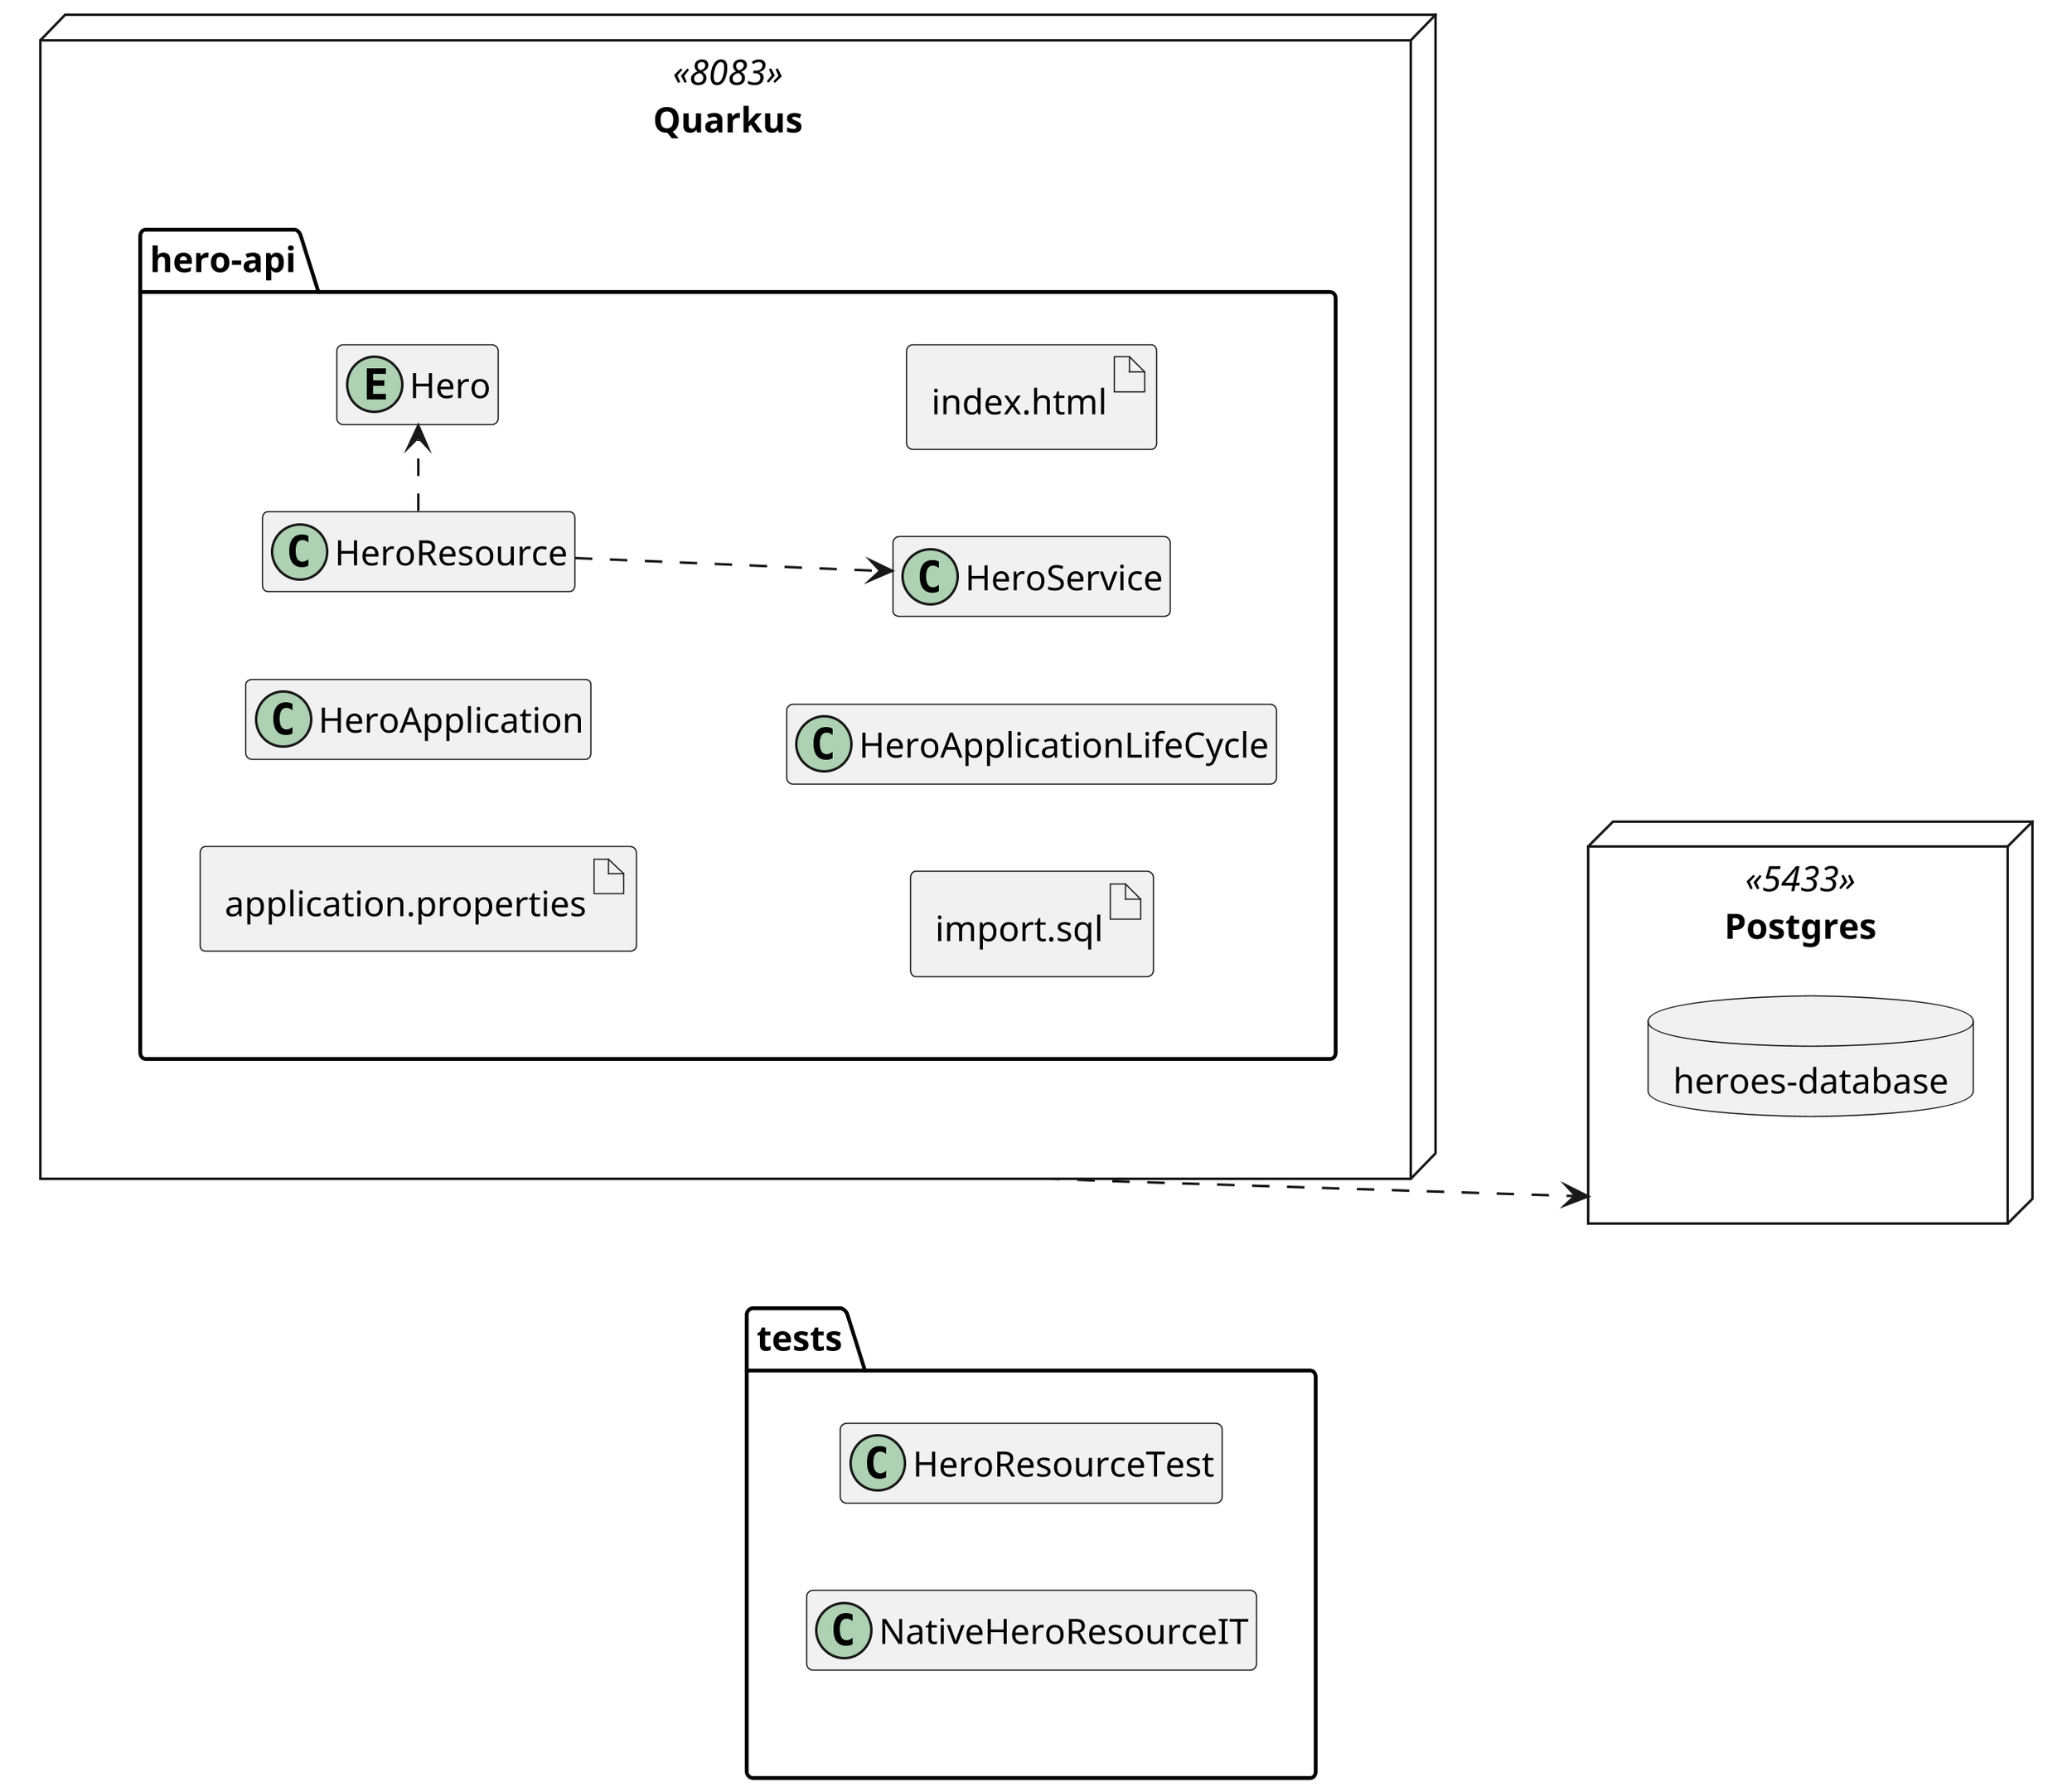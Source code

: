 @startuml
skinparam dpi 300

allow_mixing
hide empty members
left to right direction
!define exception(name) class name << (E,#FFAAAA) >>

node Postgres as postgres <<5433>> {
    database "heroes-database" as db
}

node Quarkus as quarkus <<8083>> {
    package "hero-api" as heroapi {
        entity Hero
        class HeroApplication
        class HeroApplicationLifeCycle
        class HeroResource
        class HeroService
        artifact "index<U+002E>html" as index
        artifact "application<U+002E>properties" as properties
        artifact "import<U+002E>sql" as import
        HeroResource ..> HeroService
        HeroResource .> Hero
        HeroApplication .[hidden].> HeroApplicationLifeCycle
        properties .[hidden].> import
        Hero .[hidden].> index
    }
}

package "tests" as tests {
    class HeroResourceTest
    class NativeHeroResourceIT
}

quarkus ....> postgres
heroapi .[hidden].> tests

@enduml
